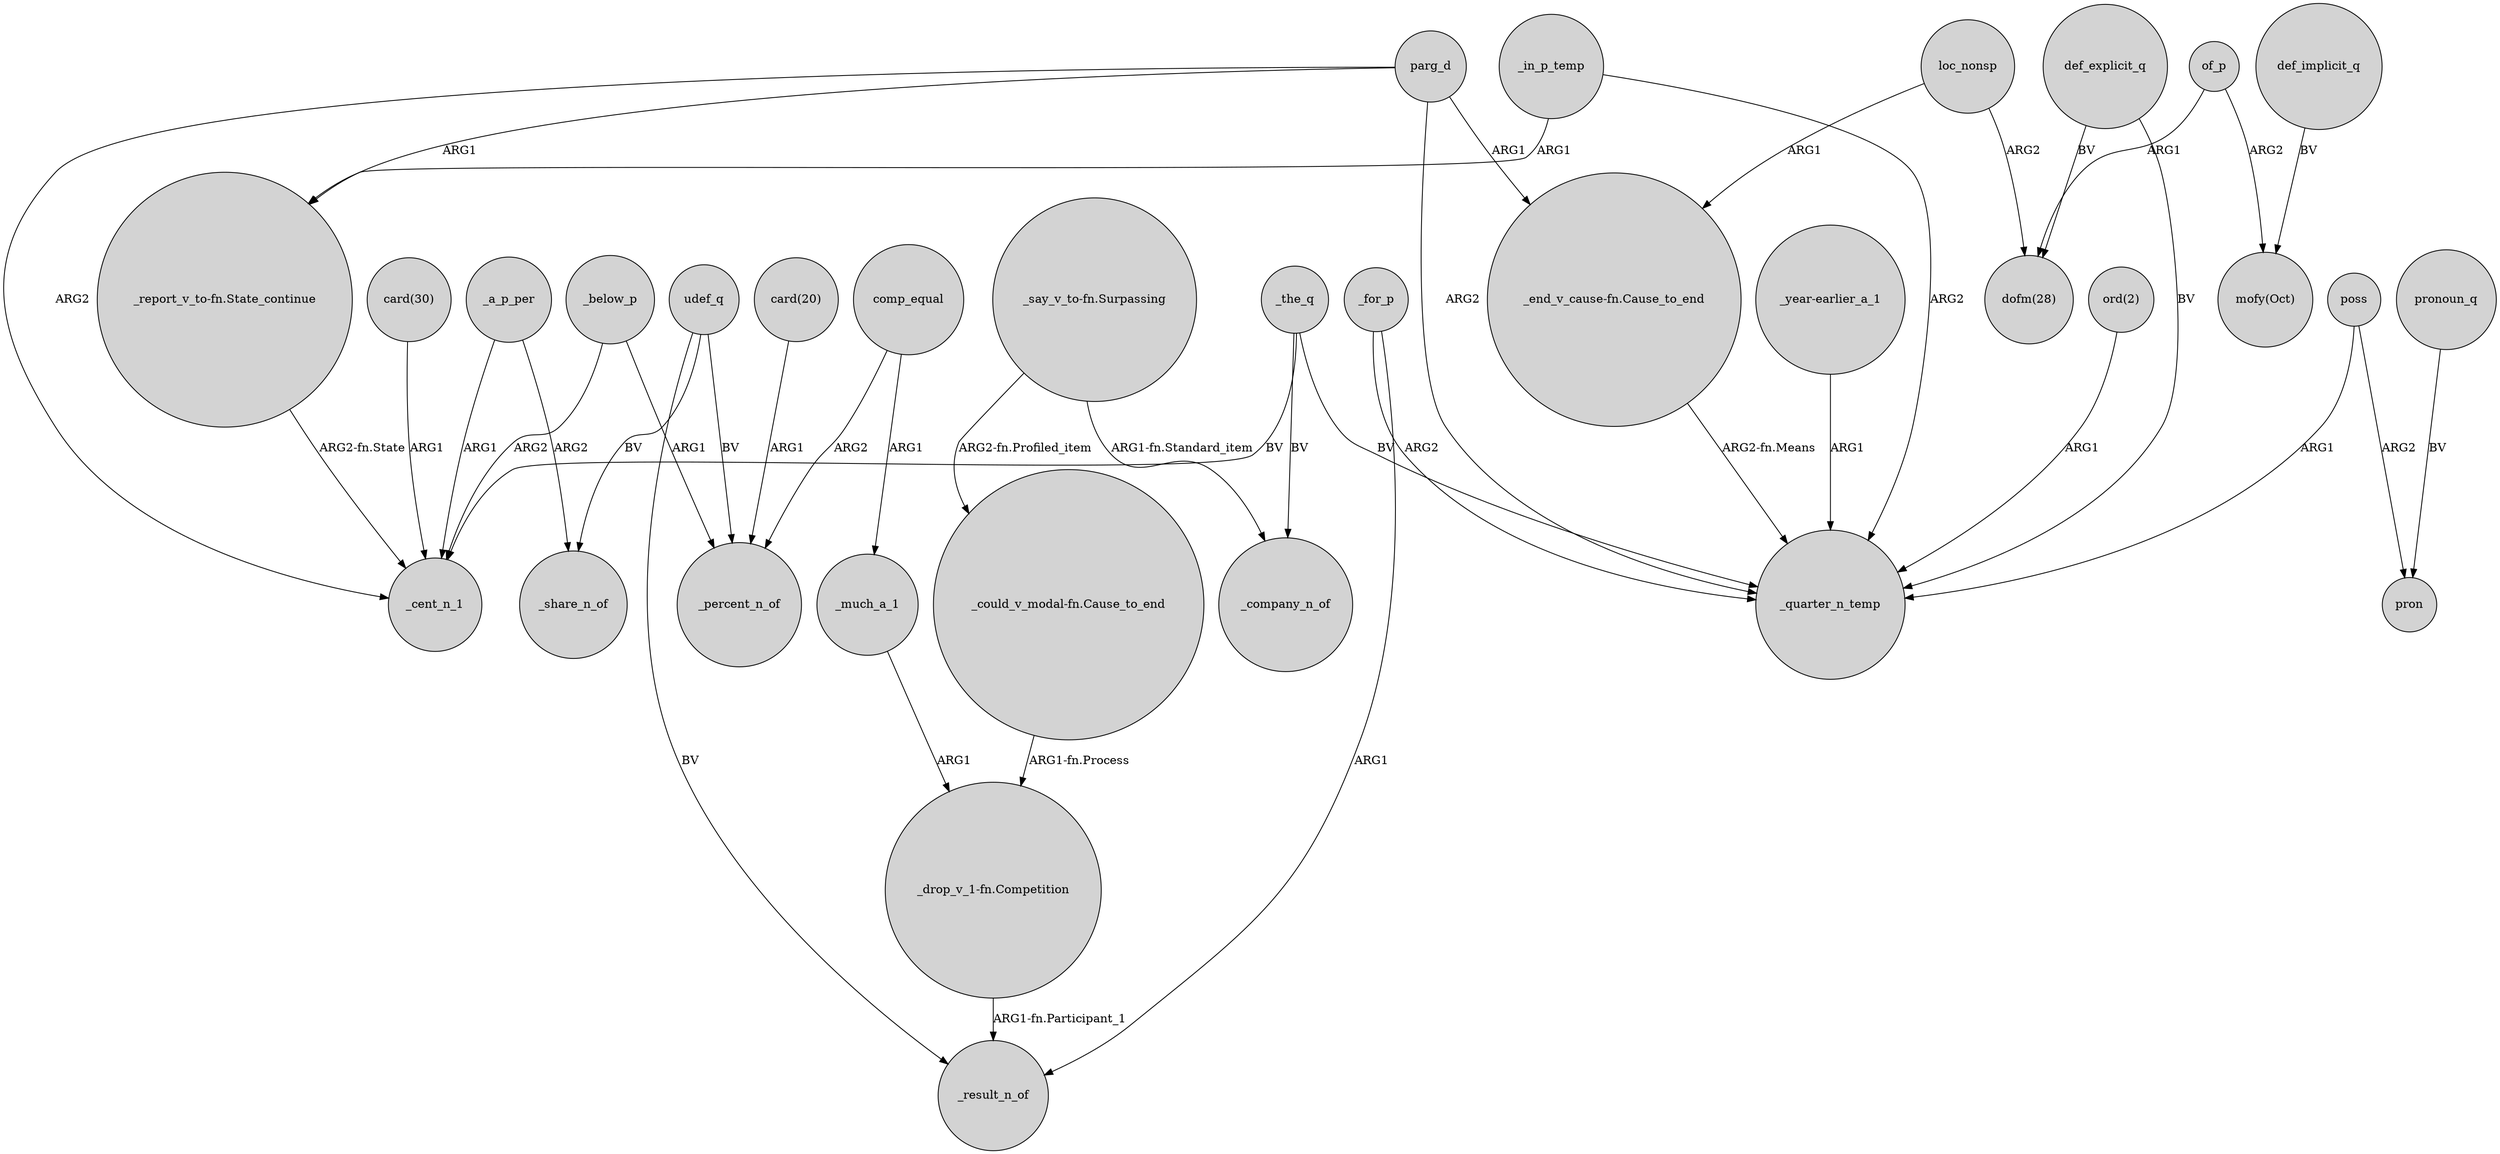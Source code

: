 digraph {
	node [shape=circle style=filled]
	parg_d -> "_end_v_cause-fn.Cause_to_end" [label=ARG1]
	comp_equal -> _percent_n_of [label=ARG2]
	_in_p_temp -> _quarter_n_temp [label=ARG2]
	"card(30)" -> _cent_n_1 [label=ARG1]
	"card(20)" -> _percent_n_of [label=ARG1]
	_a_p_per -> _cent_n_1 [label=ARG1]
	_below_p -> _cent_n_1 [label=ARG2]
	"_say_v_to-fn.Surpassing" -> _company_n_of [label="ARG1-fn.Standard_item"]
	of_p -> "mofy(Oct)" [label=ARG2]
	_the_q -> _quarter_n_temp [label=BV]
	"_say_v_to-fn.Surpassing" -> "_could_v_modal-fn.Cause_to_end" [label="ARG2-fn.Profiled_item"]
	def_explicit_q -> "dofm(28)" [label=BV]
	of_p -> "dofm(28)" [label=ARG1]
	pronoun_q -> pron [label=BV]
	_below_p -> _percent_n_of [label=ARG1]
	loc_nonsp -> "dofm(28)" [label=ARG2]
	poss -> pron [label=ARG2]
	_a_p_per -> _share_n_of [label=ARG2]
	_for_p -> _quarter_n_temp [label=ARG2]
	parg_d -> _cent_n_1 [label=ARG2]
	udef_q -> _percent_n_of [label=BV]
	udef_q -> _share_n_of [label=BV]
	"_year-earlier_a_1" -> _quarter_n_temp [label=ARG1]
	def_explicit_q -> _quarter_n_temp [label=BV]
	_for_p -> _result_n_of [label=ARG1]
	parg_d -> _quarter_n_temp [label=ARG2]
	loc_nonsp -> "_end_v_cause-fn.Cause_to_end" [label=ARG1]
	def_implicit_q -> "mofy(Oct)" [label=BV]
	poss -> _quarter_n_temp [label=ARG1]
	_the_q -> _cent_n_1 [label=BV]
	"ord(2)" -> _quarter_n_temp [label=ARG1]
	_much_a_1 -> "_drop_v_1-fn.Competition" [label=ARG1]
	"_report_v_to-fn.State_continue" -> _cent_n_1 [label="ARG2-fn.State"]
	udef_q -> _result_n_of [label=BV]
	"_could_v_modal-fn.Cause_to_end" -> "_drop_v_1-fn.Competition" [label="ARG1-fn.Process"]
	comp_equal -> _much_a_1 [label=ARG1]
	_the_q -> _company_n_of [label=BV]
	_in_p_temp -> "_report_v_to-fn.State_continue" [label=ARG1]
	"_end_v_cause-fn.Cause_to_end" -> _quarter_n_temp [label="ARG2-fn.Means"]
	"_drop_v_1-fn.Competition" -> _result_n_of [label="ARG1-fn.Participant_1"]
	parg_d -> "_report_v_to-fn.State_continue" [label=ARG1]
}
